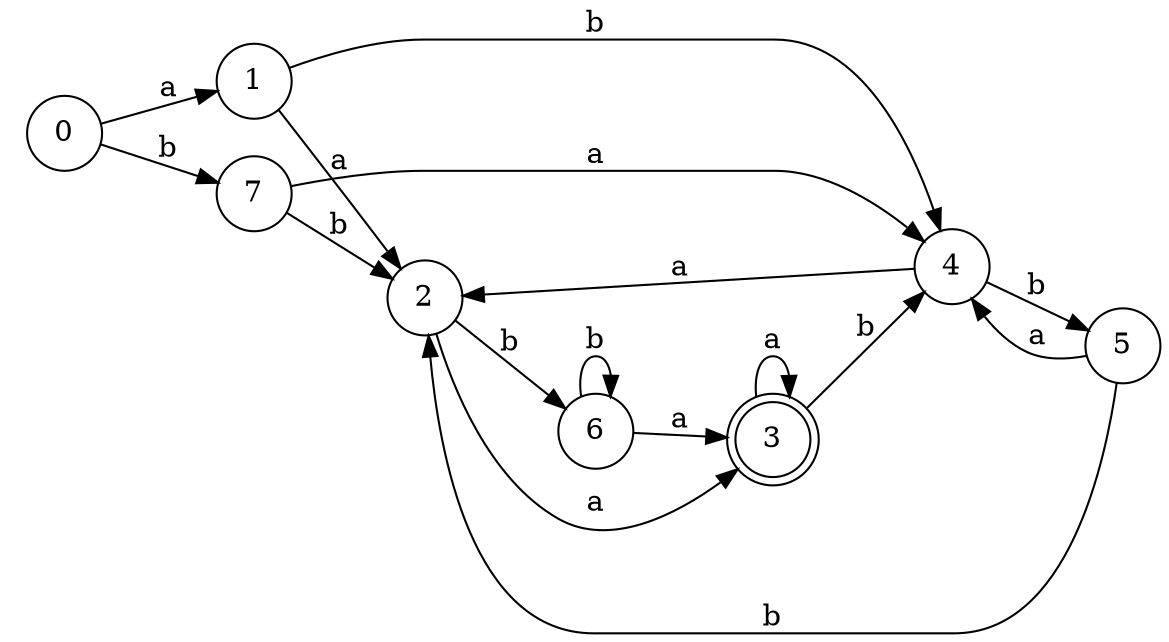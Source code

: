 digraph n7_1 {
__start0 [label="" shape="none"];

rankdir=LR;
size="8,5";

s0 [style="filled", color="black", fillcolor="white" shape="circle", label="0"];
s1 [style="filled", color="black", fillcolor="white" shape="circle", label="1"];
s2 [style="filled", color="black", fillcolor="white" shape="circle", label="2"];
s3 [style="rounded,filled", color="black", fillcolor="white" shape="doublecircle", label="3"];
s4 [style="filled", color="black", fillcolor="white" shape="circle", label="4"];
s5 [style="filled", color="black", fillcolor="white" shape="circle", label="5"];
s6 [style="filled", color="black", fillcolor="white" shape="circle", label="6"];
s7 [style="filled", color="black", fillcolor="white" shape="circle", label="7"];
s0 -> s1 [label="a"];
s0 -> s7 [label="b"];
s1 -> s2 [label="a"];
s1 -> s4 [label="b"];
s2 -> s3 [label="a"];
s2 -> s6 [label="b"];
s3 -> s3 [label="a"];
s3 -> s4 [label="b"];
s4 -> s2 [label="a"];
s4 -> s5 [label="b"];
s5 -> s4 [label="a"];
s5 -> s2 [label="b"];
s6 -> s3 [label="a"];
s6 -> s6 [label="b"];
s7 -> s4 [label="a"];
s7 -> s2 [label="b"];

}